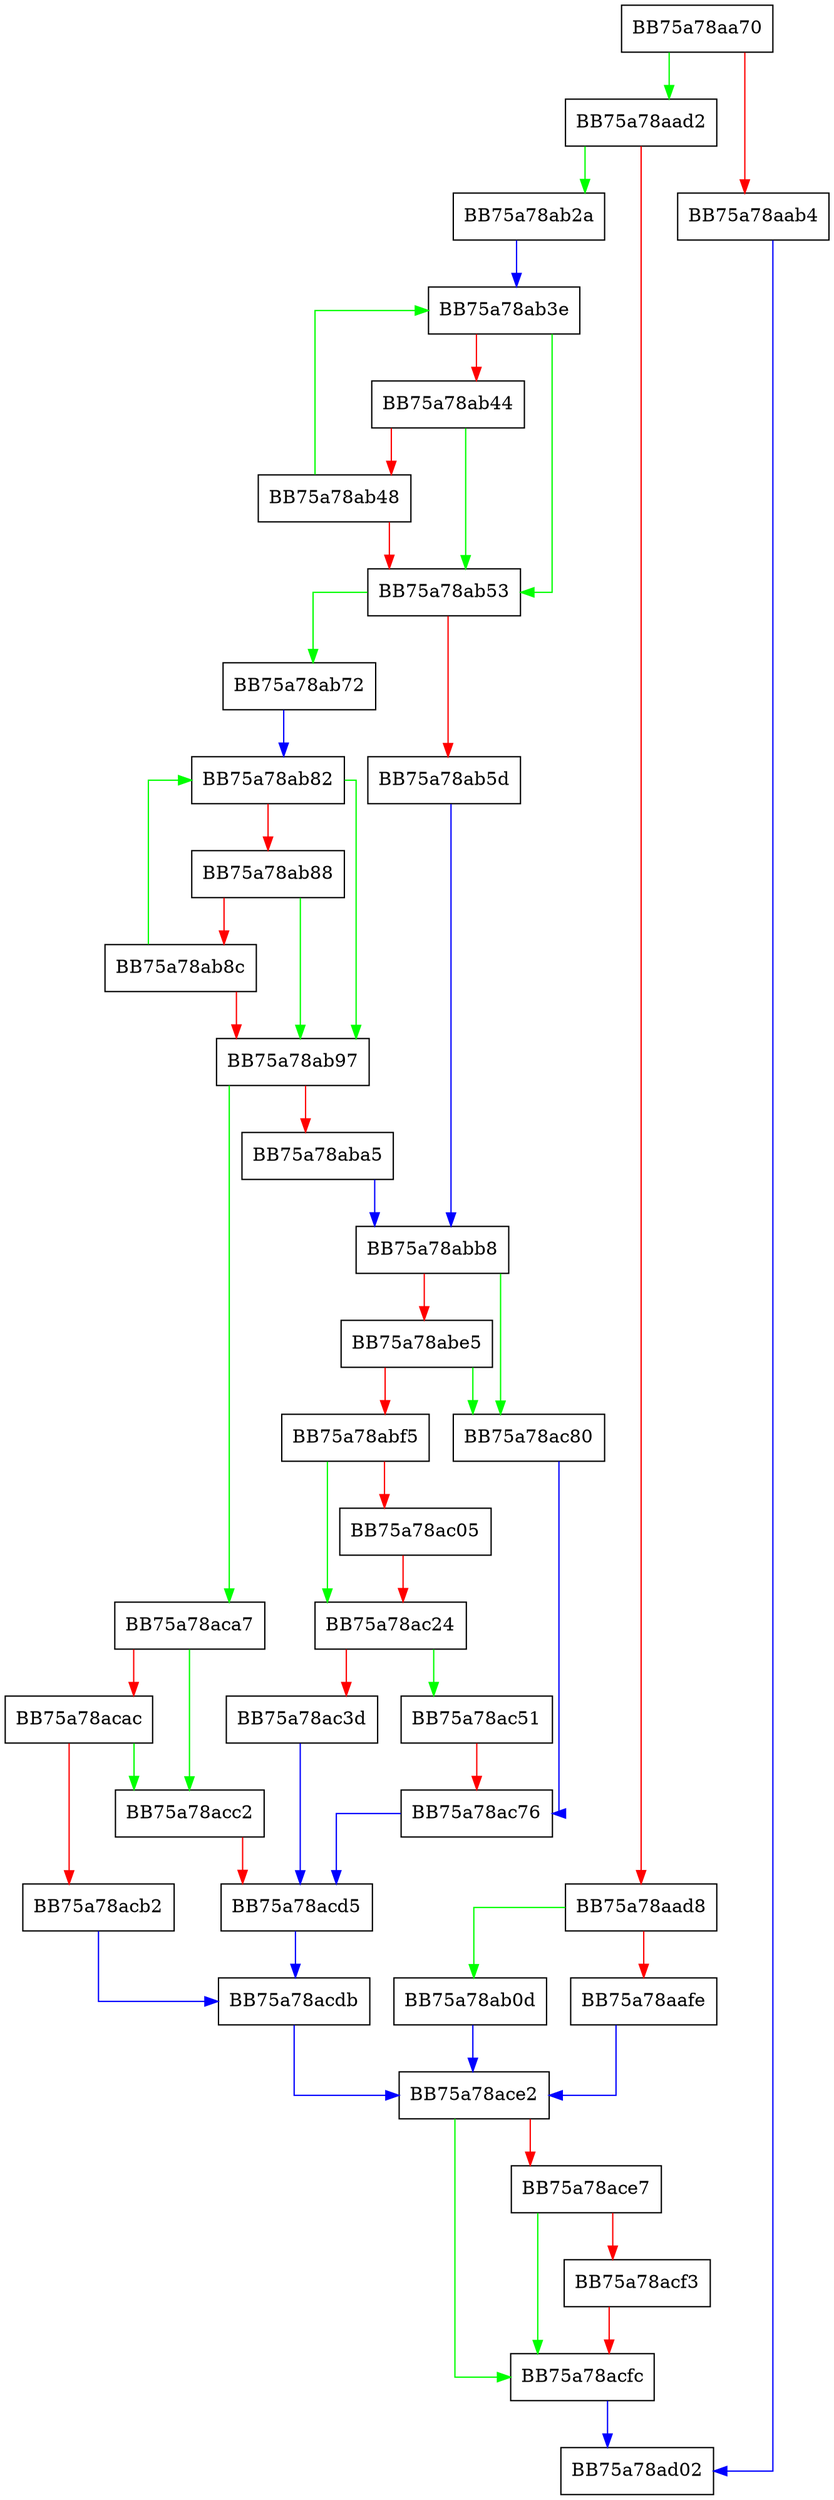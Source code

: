 digraph getZName {
  node [shape="box"];
  graph [splines=ortho];
  BB75a78aa70 -> BB75a78aad2 [color="green"];
  BB75a78aa70 -> BB75a78aab4 [color="red"];
  BB75a78aab4 -> BB75a78ad02 [color="blue"];
  BB75a78aad2 -> BB75a78ab2a [color="green"];
  BB75a78aad2 -> BB75a78aad8 [color="red"];
  BB75a78aad8 -> BB75a78ab0d [color="green"];
  BB75a78aad8 -> BB75a78aafe [color="red"];
  BB75a78aafe -> BB75a78ace2 [color="blue"];
  BB75a78ab0d -> BB75a78ace2 [color="blue"];
  BB75a78ab2a -> BB75a78ab3e [color="blue"];
  BB75a78ab3e -> BB75a78ab53 [color="green"];
  BB75a78ab3e -> BB75a78ab44 [color="red"];
  BB75a78ab44 -> BB75a78ab53 [color="green"];
  BB75a78ab44 -> BB75a78ab48 [color="red"];
  BB75a78ab48 -> BB75a78ab3e [color="green"];
  BB75a78ab48 -> BB75a78ab53 [color="red"];
  BB75a78ab53 -> BB75a78ab72 [color="green"];
  BB75a78ab53 -> BB75a78ab5d [color="red"];
  BB75a78ab5d -> BB75a78abb8 [color="blue"];
  BB75a78ab72 -> BB75a78ab82 [color="blue"];
  BB75a78ab82 -> BB75a78ab97 [color="green"];
  BB75a78ab82 -> BB75a78ab88 [color="red"];
  BB75a78ab88 -> BB75a78ab97 [color="green"];
  BB75a78ab88 -> BB75a78ab8c [color="red"];
  BB75a78ab8c -> BB75a78ab82 [color="green"];
  BB75a78ab8c -> BB75a78ab97 [color="red"];
  BB75a78ab97 -> BB75a78aca7 [color="green"];
  BB75a78ab97 -> BB75a78aba5 [color="red"];
  BB75a78aba5 -> BB75a78abb8 [color="blue"];
  BB75a78abb8 -> BB75a78ac80 [color="green"];
  BB75a78abb8 -> BB75a78abe5 [color="red"];
  BB75a78abe5 -> BB75a78ac80 [color="green"];
  BB75a78abe5 -> BB75a78abf5 [color="red"];
  BB75a78abf5 -> BB75a78ac24 [color="green"];
  BB75a78abf5 -> BB75a78ac05 [color="red"];
  BB75a78ac05 -> BB75a78ac24 [color="red"];
  BB75a78ac24 -> BB75a78ac51 [color="green"];
  BB75a78ac24 -> BB75a78ac3d [color="red"];
  BB75a78ac3d -> BB75a78acd5 [color="blue"];
  BB75a78ac51 -> BB75a78ac76 [color="red"];
  BB75a78ac76 -> BB75a78acd5 [color="blue"];
  BB75a78ac80 -> BB75a78ac76 [color="blue"];
  BB75a78aca7 -> BB75a78acc2 [color="green"];
  BB75a78aca7 -> BB75a78acac [color="red"];
  BB75a78acac -> BB75a78acc2 [color="green"];
  BB75a78acac -> BB75a78acb2 [color="red"];
  BB75a78acb2 -> BB75a78acdb [color="blue"];
  BB75a78acc2 -> BB75a78acd5 [color="red"];
  BB75a78acd5 -> BB75a78acdb [color="blue"];
  BB75a78acdb -> BB75a78ace2 [color="blue"];
  BB75a78ace2 -> BB75a78acfc [color="green"];
  BB75a78ace2 -> BB75a78ace7 [color="red"];
  BB75a78ace7 -> BB75a78acfc [color="green"];
  BB75a78ace7 -> BB75a78acf3 [color="red"];
  BB75a78acf3 -> BB75a78acfc [color="red"];
  BB75a78acfc -> BB75a78ad02 [color="blue"];
}